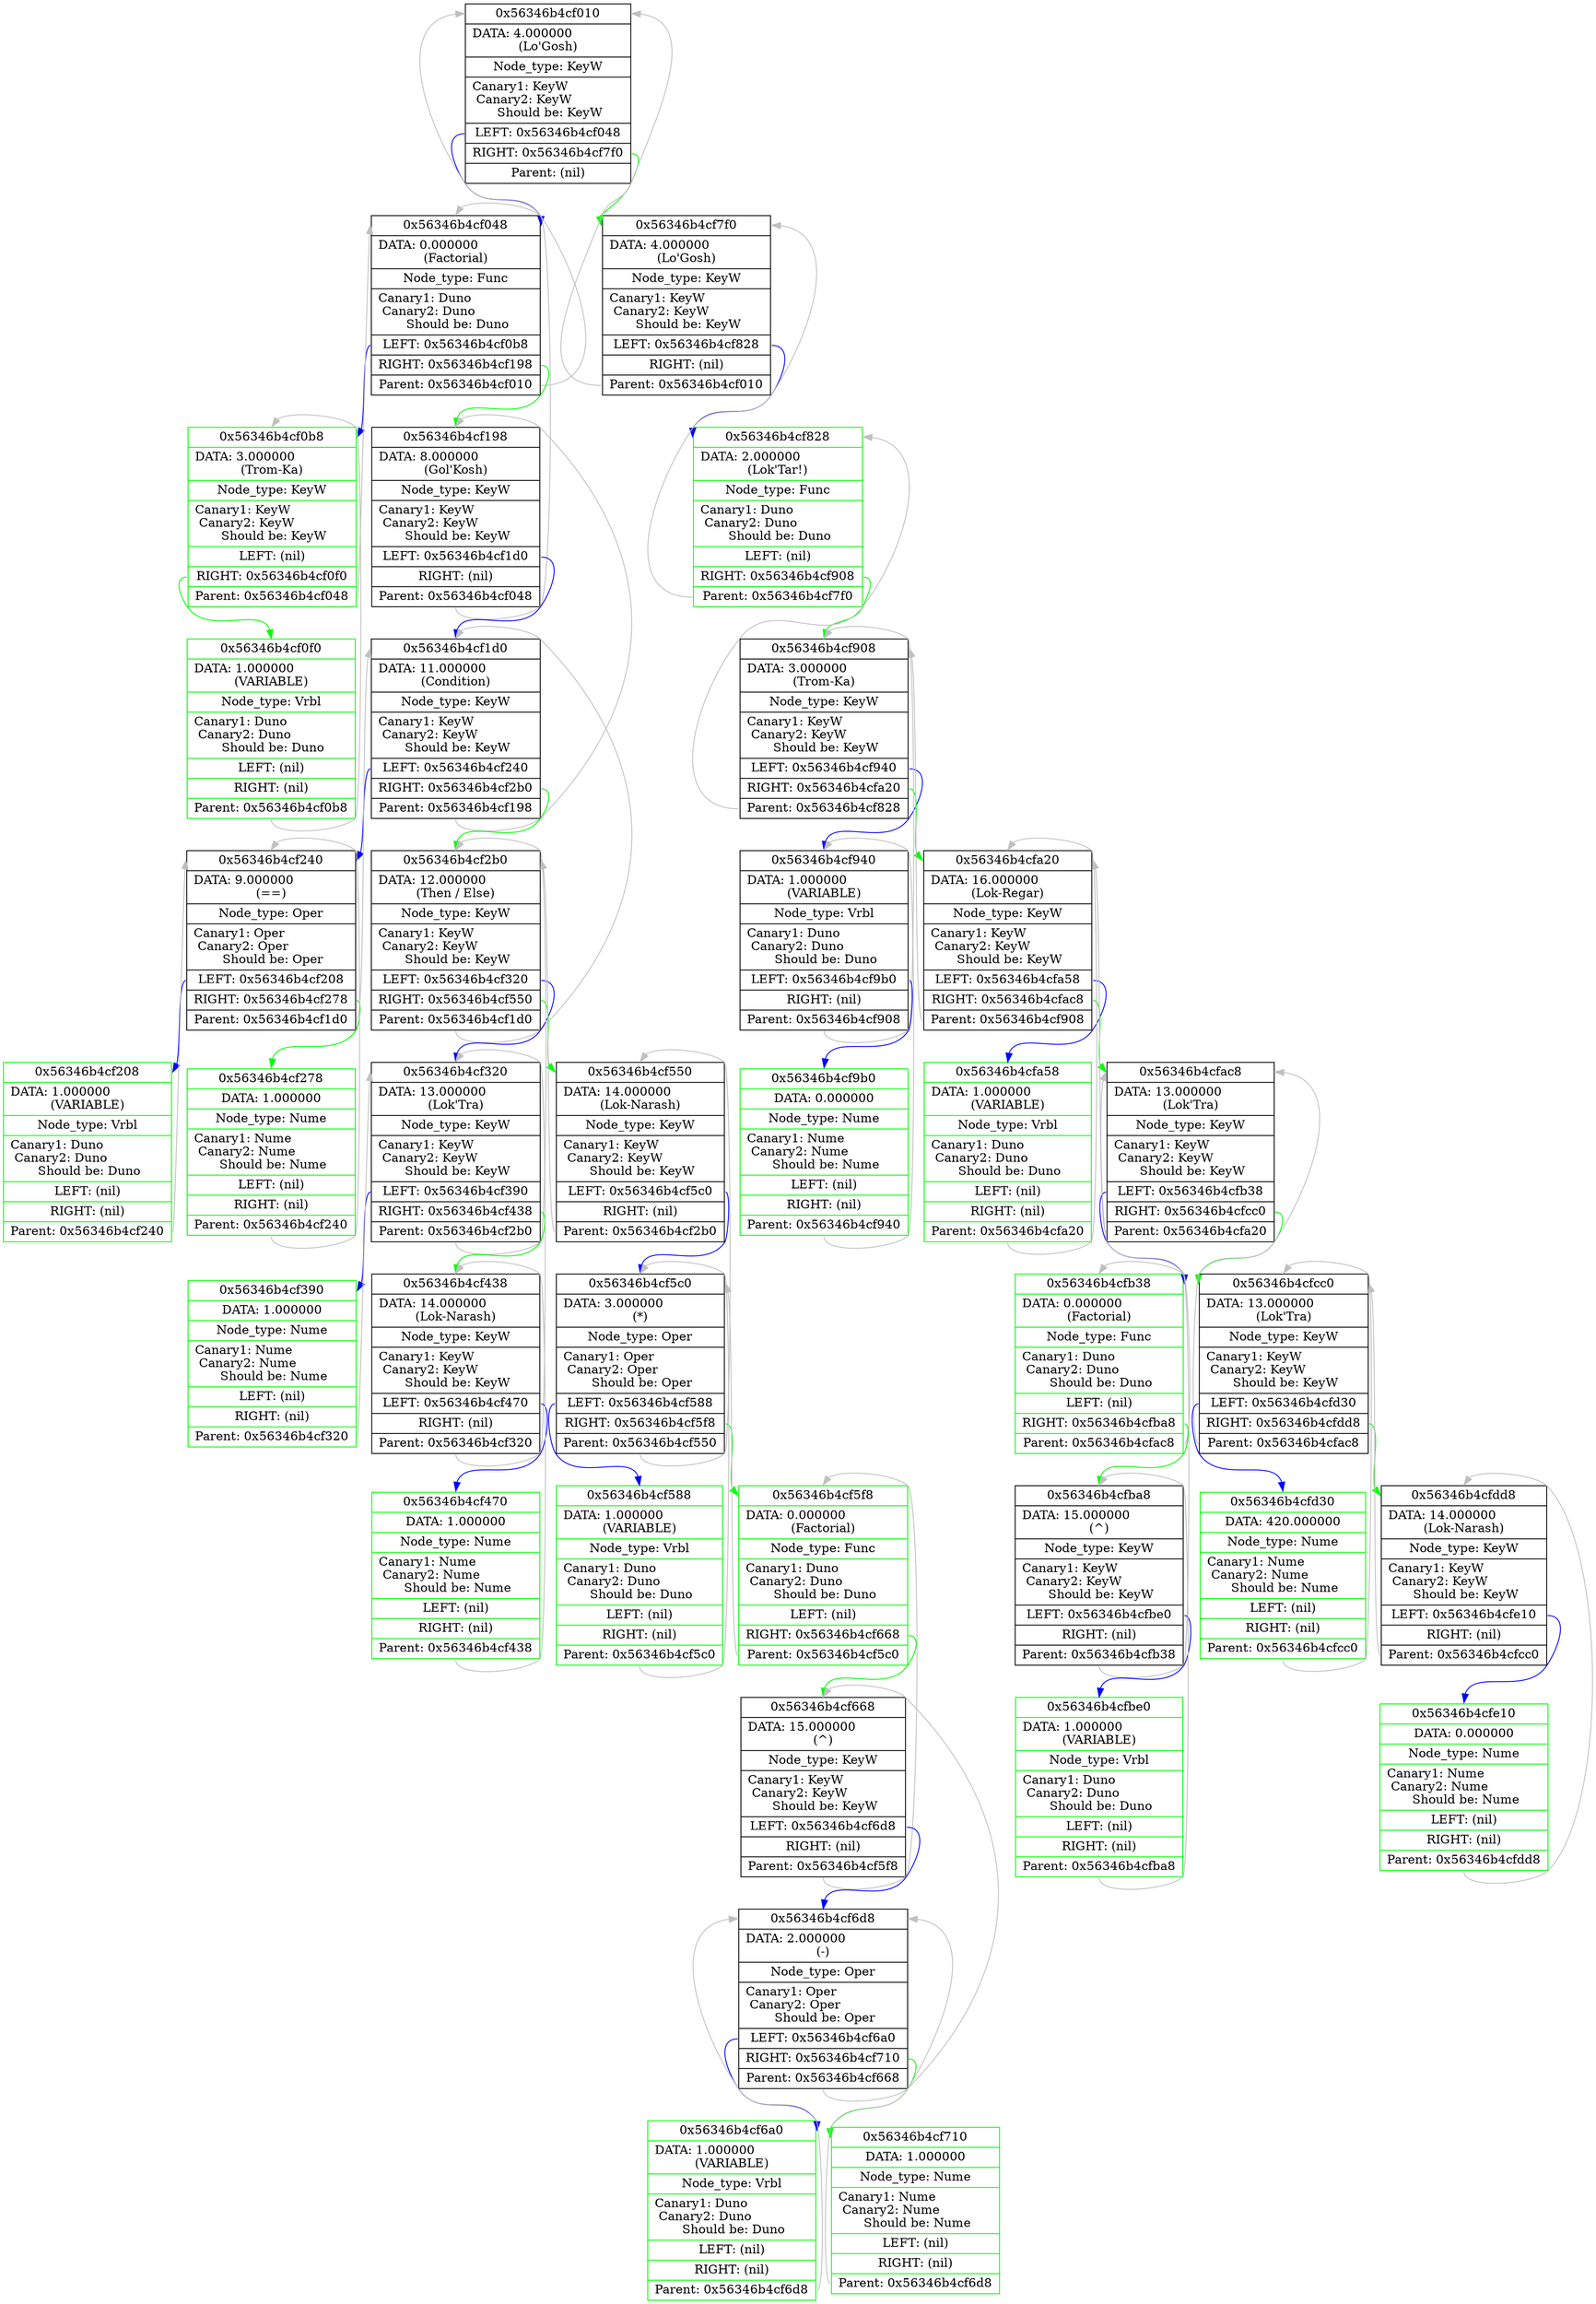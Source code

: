 digraph G {
Node0x56346b4cf010
[shape = record, color = black,  label = "{ <adr> 0x56346b4cf010 | DATA: 4.000000 \l(Lo'Gosh) | Node_type: KeyW |  Canary1:   KeyW \l Canary2:   KeyW \l Should be: KeyW | <left> LEFT:  0x56346b4cf048 | <rght> RIGHT:  0x56346b4cf7f0 | <prnt> Parent:  (nil)}"];
Node0x56346b4cf010 : <left> -> Node0x56346b4cf048 : <adr> [color = blue];
Node0x56346b4cf010 : <rght> -> Node0x56346b4cf7f0 : <adr> [color = green];
Node0x56346b4cf7f0
[shape = record, color = black,  label = "{ <adr> 0x56346b4cf7f0 | DATA: 4.000000 \l(Lo'Gosh) | Node_type: KeyW |  Canary1:   KeyW \l Canary2:   KeyW \l Should be: KeyW | <left> LEFT:  0x56346b4cf828 | <rght> RIGHT:  (nil) | <prnt> Parent:  0x56346b4cf010}"];
Node0x56346b4cf7f0 : <left> -> Node0x56346b4cf828 : <adr> [color = blue];
Node0x56346b4cf7f0 : <prnt> -> Node0x56346b4cf010 : <adr> [color = gray];
Node0x56346b4cf828
[shape = record, color = green,  label = "{ <adr> 0x56346b4cf828 | DATA: 2.000000 \l(Lok'Tar!) | Node_type: Func |  Canary1:   Duno \l Canary2:   Duno \l Should be: Duno | <left> LEFT:  (nil) | <rght> RIGHT:  0x56346b4cf908 | <prnt> Parent:  0x56346b4cf7f0}"];
Node0x56346b4cf828 : <rght> -> Node0x56346b4cf908 : <adr> [color = green];
Node0x56346b4cf828 : <prnt> -> Node0x56346b4cf7f0 : <adr> [color = gray];
Node0x56346b4cf908
[shape = record, color = black,  label = "{ <adr> 0x56346b4cf908 | DATA: 3.000000 \l(Trom-Ka) | Node_type: KeyW |  Canary1:   KeyW \l Canary2:   KeyW \l Should be: KeyW | <left> LEFT:  0x56346b4cf940 | <rght> RIGHT:  0x56346b4cfa20 | <prnt> Parent:  0x56346b4cf828}"];
Node0x56346b4cf908 : <left> -> Node0x56346b4cf940 : <adr> [color = blue];
Node0x56346b4cf908 : <rght> -> Node0x56346b4cfa20 : <adr> [color = green];
Node0x56346b4cf908 : <prnt> -> Node0x56346b4cf828 : <adr> [color = gray];
Node0x56346b4cfa20
[shape = record, color = black,  label = "{ <adr> 0x56346b4cfa20 | DATA: 16.000000 \l(Lok-Regar) | Node_type: KeyW |  Canary1:   KeyW \l Canary2:   KeyW \l Should be: KeyW | <left> LEFT:  0x56346b4cfa58 | <rght> RIGHT:  0x56346b4cfac8 | <prnt> Parent:  0x56346b4cf908}"];
Node0x56346b4cfa20 : <left> -> Node0x56346b4cfa58 : <adr> [color = blue];
Node0x56346b4cfa20 : <rght> -> Node0x56346b4cfac8 : <adr> [color = green];
Node0x56346b4cfa20 : <prnt> -> Node0x56346b4cf908 : <adr> [color = gray];
Node0x56346b4cfac8
[shape = record, color = black,  label = "{ <adr> 0x56346b4cfac8 | DATA: 13.000000 \l(Lok'Tra) | Node_type: KeyW |  Canary1:   KeyW \l Canary2:   KeyW \l Should be: KeyW | <left> LEFT:  0x56346b4cfb38 | <rght> RIGHT:  0x56346b4cfcc0 | <prnt> Parent:  0x56346b4cfa20}"];
Node0x56346b4cfac8 : <left> -> Node0x56346b4cfb38 : <adr> [color = blue];
Node0x56346b4cfac8 : <rght> -> Node0x56346b4cfcc0 : <adr> [color = green];
Node0x56346b4cfac8 : <prnt> -> Node0x56346b4cfa20 : <adr> [color = gray];
Node0x56346b4cfcc0
[shape = record, color = black,  label = "{ <adr> 0x56346b4cfcc0 | DATA: 13.000000 \l(Lok'Tra) | Node_type: KeyW |  Canary1:   KeyW \l Canary2:   KeyW \l Should be: KeyW | <left> LEFT:  0x56346b4cfd30 | <rght> RIGHT:  0x56346b4cfdd8 | <prnt> Parent:  0x56346b4cfac8}"];
Node0x56346b4cfcc0 : <left> -> Node0x56346b4cfd30 : <adr> [color = blue];
Node0x56346b4cfcc0 : <rght> -> Node0x56346b4cfdd8 : <adr> [color = green];
Node0x56346b4cfcc0 : <prnt> -> Node0x56346b4cfac8 : <adr> [color = gray];
Node0x56346b4cfdd8
[shape = record, color = black,  label = "{ <adr> 0x56346b4cfdd8 | DATA: 14.000000 \l(Lok-Narash) | Node_type: KeyW |  Canary1:   KeyW \l Canary2:   KeyW \l Should be: KeyW | <left> LEFT:  0x56346b4cfe10 | <rght> RIGHT:  (nil) | <prnt> Parent:  0x56346b4cfcc0}"];
Node0x56346b4cfdd8 : <left> -> Node0x56346b4cfe10 : <adr> [color = blue];
Node0x56346b4cfdd8 : <prnt> -> Node0x56346b4cfcc0 : <adr> [color = gray];
Node0x56346b4cfe10
[shape = record, color = green,  label = "{ <adr> 0x56346b4cfe10 | DATA: 0.000000  | Node_type: Nume |  Canary1:   Nume \l Canary2:   Nume \l Should be: Nume | <left> LEFT:  (nil) | <rght> RIGHT:  (nil) | <prnt> Parent:  0x56346b4cfdd8}"];
Node0x56346b4cfe10 : <prnt> -> Node0x56346b4cfdd8 : <adr> [color = gray];
Node0x56346b4cfd30
[shape = record, color = green,  label = "{ <adr> 0x56346b4cfd30 | DATA: 420.000000  | Node_type: Nume |  Canary1:   Nume \l Canary2:   Nume \l Should be: Nume | <left> LEFT:  (nil) | <rght> RIGHT:  (nil) | <prnt> Parent:  0x56346b4cfcc0}"];
Node0x56346b4cfd30 : <prnt> -> Node0x56346b4cfcc0 : <adr> [color = gray];
Node0x56346b4cfb38
[shape = record, color = green,  label = "{ <adr> 0x56346b4cfb38 | DATA: 0.000000 \l(Factorial) | Node_type: Func |  Canary1:   Duno \l Canary2:   Duno \l Should be: Duno | <left> LEFT:  (nil) | <rght> RIGHT:  0x56346b4cfba8 | <prnt> Parent:  0x56346b4cfac8}"];
Node0x56346b4cfb38 : <rght> -> Node0x56346b4cfba8 : <adr> [color = green];
Node0x56346b4cfb38 : <prnt> -> Node0x56346b4cfac8 : <adr> [color = gray];
Node0x56346b4cfba8
[shape = record, color = black,  label = "{ <adr> 0x56346b4cfba8 | DATA: 15.000000 \l(^) | Node_type: KeyW |  Canary1:   KeyW \l Canary2:   KeyW \l Should be: KeyW | <left> LEFT:  0x56346b4cfbe0 | <rght> RIGHT:  (nil) | <prnt> Parent:  0x56346b4cfb38}"];
Node0x56346b4cfba8 : <left> -> Node0x56346b4cfbe0 : <adr> [color = blue];
Node0x56346b4cfba8 : <prnt> -> Node0x56346b4cfb38 : <adr> [color = gray];
Node0x56346b4cfbe0
[shape = record, color = green,  label = "{ <adr> 0x56346b4cfbe0 | DATA: 1.000000 \l(VARIABLE) | Node_type: Vrbl |  Canary1:   Duno \l Canary2:   Duno \l Should be: Duno | <left> LEFT:  (nil) | <rght> RIGHT:  (nil) | <prnt> Parent:  0x56346b4cfba8}"];
Node0x56346b4cfbe0 : <prnt> -> Node0x56346b4cfba8 : <adr> [color = gray];
Node0x56346b4cfa58
[shape = record, color = green,  label = "{ <adr> 0x56346b4cfa58 | DATA: 1.000000 \l(VARIABLE) | Node_type: Vrbl |  Canary1:   Duno \l Canary2:   Duno \l Should be: Duno | <left> LEFT:  (nil) | <rght> RIGHT:  (nil) | <prnt> Parent:  0x56346b4cfa20}"];
Node0x56346b4cfa58 : <prnt> -> Node0x56346b4cfa20 : <adr> [color = gray];
Node0x56346b4cf940
[shape = record, color = black,  label = "{ <adr> 0x56346b4cf940 | DATA: 1.000000 \l(VARIABLE) | Node_type: Vrbl |  Canary1:   Duno \l Canary2:   Duno \l Should be: Duno | <left> LEFT:  0x56346b4cf9b0 | <rght> RIGHT:  (nil) | <prnt> Parent:  0x56346b4cf908}"];
Node0x56346b4cf940 : <left> -> Node0x56346b4cf9b0 : <adr> [color = blue];
Node0x56346b4cf940 : <prnt> -> Node0x56346b4cf908 : <adr> [color = gray];
Node0x56346b4cf9b0
[shape = record, color = green,  label = "{ <adr> 0x56346b4cf9b0 | DATA: 0.000000  | Node_type: Nume |  Canary1:   Nume \l Canary2:   Nume \l Should be: Nume | <left> LEFT:  (nil) | <rght> RIGHT:  (nil) | <prnt> Parent:  0x56346b4cf940}"];
Node0x56346b4cf9b0 : <prnt> -> Node0x56346b4cf940 : <adr> [color = gray];
Node0x56346b4cf048
[shape = record, color = black,  label = "{ <adr> 0x56346b4cf048 | DATA: 0.000000 \l(Factorial) | Node_type: Func |  Canary1:   Duno \l Canary2:   Duno \l Should be: Duno | <left> LEFT:  0x56346b4cf0b8 | <rght> RIGHT:  0x56346b4cf198 | <prnt> Parent:  0x56346b4cf010}"];
Node0x56346b4cf048 : <left> -> Node0x56346b4cf0b8 : <adr> [color = blue];
Node0x56346b4cf048 : <rght> -> Node0x56346b4cf198 : <adr> [color = green];
Node0x56346b4cf048 : <prnt> -> Node0x56346b4cf010 : <adr> [color = gray];
Node0x56346b4cf198
[shape = record, color = black,  label = "{ <adr> 0x56346b4cf198 | DATA: 8.000000 \l(Gol'Kosh) | Node_type: KeyW |  Canary1:   KeyW \l Canary2:   KeyW \l Should be: KeyW | <left> LEFT:  0x56346b4cf1d0 | <rght> RIGHT:  (nil) | <prnt> Parent:  0x56346b4cf048}"];
Node0x56346b4cf198 : <left> -> Node0x56346b4cf1d0 : <adr> [color = blue];
Node0x56346b4cf198 : <prnt> -> Node0x56346b4cf048 : <adr> [color = gray];
Node0x56346b4cf1d0
[shape = record, color = black,  label = "{ <adr> 0x56346b4cf1d0 | DATA: 11.000000 \l(Condition) | Node_type: KeyW |  Canary1:   KeyW \l Canary2:   KeyW \l Should be: KeyW | <left> LEFT:  0x56346b4cf240 | <rght> RIGHT:  0x56346b4cf2b0 | <prnt> Parent:  0x56346b4cf198}"];
Node0x56346b4cf1d0 : <left> -> Node0x56346b4cf240 : <adr> [color = blue];
Node0x56346b4cf1d0 : <rght> -> Node0x56346b4cf2b0 : <adr> [color = green];
Node0x56346b4cf1d0 : <prnt> -> Node0x56346b4cf198 : <adr> [color = gray];
Node0x56346b4cf2b0
[shape = record, color = black,  label = "{ <adr> 0x56346b4cf2b0 | DATA: 12.000000 \l(Then / Else) | Node_type: KeyW |  Canary1:   KeyW \l Canary2:   KeyW \l Should be: KeyW | <left> LEFT:  0x56346b4cf320 | <rght> RIGHT:  0x56346b4cf550 | <prnt> Parent:  0x56346b4cf1d0}"];
Node0x56346b4cf2b0 : <left> -> Node0x56346b4cf320 : <adr> [color = blue];
Node0x56346b4cf2b0 : <rght> -> Node0x56346b4cf550 : <adr> [color = green];
Node0x56346b4cf2b0 : <prnt> -> Node0x56346b4cf1d0 : <adr> [color = gray];
Node0x56346b4cf550
[shape = record, color = black,  label = "{ <adr> 0x56346b4cf550 | DATA: 14.000000 \l(Lok-Narash) | Node_type: KeyW |  Canary1:   KeyW \l Canary2:   KeyW \l Should be: KeyW | <left> LEFT:  0x56346b4cf5c0 | <rght> RIGHT:  (nil) | <prnt> Parent:  0x56346b4cf2b0}"];
Node0x56346b4cf550 : <left> -> Node0x56346b4cf5c0 : <adr> [color = blue];
Node0x56346b4cf550 : <prnt> -> Node0x56346b4cf2b0 : <adr> [color = gray];
Node0x56346b4cf5c0
[shape = record, color = black,  label = "{ <adr> 0x56346b4cf5c0 | DATA: 3.000000 \l(*) | Node_type: Oper |  Canary1:   Oper \l Canary2:   Oper \l Should be: Oper | <left> LEFT:  0x56346b4cf588 | <rght> RIGHT:  0x56346b4cf5f8 | <prnt> Parent:  0x56346b4cf550}"];
Node0x56346b4cf5c0 : <left> -> Node0x56346b4cf588 : <adr> [color = blue];
Node0x56346b4cf5c0 : <rght> -> Node0x56346b4cf5f8 : <adr> [color = green];
Node0x56346b4cf5c0 : <prnt> -> Node0x56346b4cf550 : <adr> [color = gray];
Node0x56346b4cf5f8
[shape = record, color = green,  label = "{ <adr> 0x56346b4cf5f8 | DATA: 0.000000 \l(Factorial) | Node_type: Func |  Canary1:   Duno \l Canary2:   Duno \l Should be: Duno | <left> LEFT:  (nil) | <rght> RIGHT:  0x56346b4cf668 | <prnt> Parent:  0x56346b4cf5c0}"];
Node0x56346b4cf5f8 : <rght> -> Node0x56346b4cf668 : <adr> [color = green];
Node0x56346b4cf5f8 : <prnt> -> Node0x56346b4cf5c0 : <adr> [color = gray];
Node0x56346b4cf668
[shape = record, color = black,  label = "{ <adr> 0x56346b4cf668 | DATA: 15.000000 \l(^) | Node_type: KeyW |  Canary1:   KeyW \l Canary2:   KeyW \l Should be: KeyW | <left> LEFT:  0x56346b4cf6d8 | <rght> RIGHT:  (nil) | <prnt> Parent:  0x56346b4cf5f8}"];
Node0x56346b4cf668 : <left> -> Node0x56346b4cf6d8 : <adr> [color = blue];
Node0x56346b4cf668 : <prnt> -> Node0x56346b4cf5f8 : <adr> [color = gray];
Node0x56346b4cf6d8
[shape = record, color = black,  label = "{ <adr> 0x56346b4cf6d8 | DATA: 2.000000 \l(-) | Node_type: Oper |  Canary1:   Oper \l Canary2:   Oper \l Should be: Oper | <left> LEFT:  0x56346b4cf6a0 | <rght> RIGHT:  0x56346b4cf710 | <prnt> Parent:  0x56346b4cf668}"];
Node0x56346b4cf6d8 : <left> -> Node0x56346b4cf6a0 : <adr> [color = blue];
Node0x56346b4cf6d8 : <rght> -> Node0x56346b4cf710 : <adr> [color = green];
Node0x56346b4cf6d8 : <prnt> -> Node0x56346b4cf668 : <adr> [color = gray];
Node0x56346b4cf710
[shape = record, color = green,  label = "{ <adr> 0x56346b4cf710 | DATA: 1.000000  | Node_type: Nume |  Canary1:   Nume \l Canary2:   Nume \l Should be: Nume | <left> LEFT:  (nil) | <rght> RIGHT:  (nil) | <prnt> Parent:  0x56346b4cf6d8}"];
Node0x56346b4cf710 : <prnt> -> Node0x56346b4cf6d8 : <adr> [color = gray];
Node0x56346b4cf6a0
[shape = record, color = green,  label = "{ <adr> 0x56346b4cf6a0 | DATA: 1.000000 \l(VARIABLE) | Node_type: Vrbl |  Canary1:   Duno \l Canary2:   Duno \l Should be: Duno | <left> LEFT:  (nil) | <rght> RIGHT:  (nil) | <prnt> Parent:  0x56346b4cf6d8}"];
Node0x56346b4cf6a0 : <prnt> -> Node0x56346b4cf6d8 : <adr> [color = gray];
Node0x56346b4cf588
[shape = record, color = green,  label = "{ <adr> 0x56346b4cf588 | DATA: 1.000000 \l(VARIABLE) | Node_type: Vrbl |  Canary1:   Duno \l Canary2:   Duno \l Should be: Duno | <left> LEFT:  (nil) | <rght> RIGHT:  (nil) | <prnt> Parent:  0x56346b4cf5c0}"];
Node0x56346b4cf588 : <prnt> -> Node0x56346b4cf5c0 : <adr> [color = gray];
Node0x56346b4cf320
[shape = record, color = black,  label = "{ <adr> 0x56346b4cf320 | DATA: 13.000000 \l(Lok'Tra) | Node_type: KeyW |  Canary1:   KeyW \l Canary2:   KeyW \l Should be: KeyW | <left> LEFT:  0x56346b4cf390 | <rght> RIGHT:  0x56346b4cf438 | <prnt> Parent:  0x56346b4cf2b0}"];
Node0x56346b4cf320 : <left> -> Node0x56346b4cf390 : <adr> [color = blue];
Node0x56346b4cf320 : <rght> -> Node0x56346b4cf438 : <adr> [color = green];
Node0x56346b4cf320 : <prnt> -> Node0x56346b4cf2b0 : <adr> [color = gray];
Node0x56346b4cf438
[shape = record, color = black,  label = "{ <adr> 0x56346b4cf438 | DATA: 14.000000 \l(Lok-Narash) | Node_type: KeyW |  Canary1:   KeyW \l Canary2:   KeyW \l Should be: KeyW | <left> LEFT:  0x56346b4cf470 | <rght> RIGHT:  (nil) | <prnt> Parent:  0x56346b4cf320}"];
Node0x56346b4cf438 : <left> -> Node0x56346b4cf470 : <adr> [color = blue];
Node0x56346b4cf438 : <prnt> -> Node0x56346b4cf320 : <adr> [color = gray];
Node0x56346b4cf470
[shape = record, color = green,  label = "{ <adr> 0x56346b4cf470 | DATA: 1.000000  | Node_type: Nume |  Canary1:   Nume \l Canary2:   Nume \l Should be: Nume | <left> LEFT:  (nil) | <rght> RIGHT:  (nil) | <prnt> Parent:  0x56346b4cf438}"];
Node0x56346b4cf470 : <prnt> -> Node0x56346b4cf438 : <adr> [color = gray];
Node0x56346b4cf390
[shape = record, color = green,  label = "{ <adr> 0x56346b4cf390 | DATA: 1.000000  | Node_type: Nume |  Canary1:   Nume \l Canary2:   Nume \l Should be: Nume | <left> LEFT:  (nil) | <rght> RIGHT:  (nil) | <prnt> Parent:  0x56346b4cf320}"];
Node0x56346b4cf390 : <prnt> -> Node0x56346b4cf320 : <adr> [color = gray];
Node0x56346b4cf240
[shape = record, color = black,  label = "{ <adr> 0x56346b4cf240 | DATA: 9.000000 \l(==) | Node_type: Oper |  Canary1:   Oper \l Canary2:   Oper \l Should be: Oper | <left> LEFT:  0x56346b4cf208 | <rght> RIGHT:  0x56346b4cf278 | <prnt> Parent:  0x56346b4cf1d0}"];
Node0x56346b4cf240 : <left> -> Node0x56346b4cf208 : <adr> [color = blue];
Node0x56346b4cf240 : <rght> -> Node0x56346b4cf278 : <adr> [color = green];
Node0x56346b4cf240 : <prnt> -> Node0x56346b4cf1d0 : <adr> [color = gray];
Node0x56346b4cf278
[shape = record, color = green,  label = "{ <adr> 0x56346b4cf278 | DATA: 1.000000  | Node_type: Nume |  Canary1:   Nume \l Canary2:   Nume \l Should be: Nume | <left> LEFT:  (nil) | <rght> RIGHT:  (nil) | <prnt> Parent:  0x56346b4cf240}"];
Node0x56346b4cf278 : <prnt> -> Node0x56346b4cf240 : <adr> [color = gray];
Node0x56346b4cf208
[shape = record, color = green,  label = "{ <adr> 0x56346b4cf208 | DATA: 1.000000 \l(VARIABLE) | Node_type: Vrbl |  Canary1:   Duno \l Canary2:   Duno \l Should be: Duno | <left> LEFT:  (nil) | <rght> RIGHT:  (nil) | <prnt> Parent:  0x56346b4cf240}"];
Node0x56346b4cf208 : <prnt> -> Node0x56346b4cf240 : <adr> [color = gray];
Node0x56346b4cf0b8
[shape = record, color = green,  label = "{ <adr> 0x56346b4cf0b8 | DATA: 3.000000 \l(Trom-Ka) | Node_type: KeyW |  Canary1:   KeyW \l Canary2:   KeyW \l Should be: KeyW | <left> LEFT:  (nil) | <rght> RIGHT:  0x56346b4cf0f0 | <prnt> Parent:  0x56346b4cf048}"];
Node0x56346b4cf0b8 : <rght> -> Node0x56346b4cf0f0 : <adr> [color = green];
Node0x56346b4cf0b8 : <prnt> -> Node0x56346b4cf048 : <adr> [color = gray];
Node0x56346b4cf0f0
[shape = record, color = green,  label = "{ <adr> 0x56346b4cf0f0 | DATA: 1.000000 \l(VARIABLE) | Node_type: Vrbl |  Canary1:   Duno \l Canary2:   Duno \l Should be: Duno | <left> LEFT:  (nil) | <rght> RIGHT:  (nil) | <prnt> Parent:  0x56346b4cf0b8}"];
Node0x56346b4cf0f0 : <prnt> -> Node0x56346b4cf0b8 : <adr> [color = gray];

}
